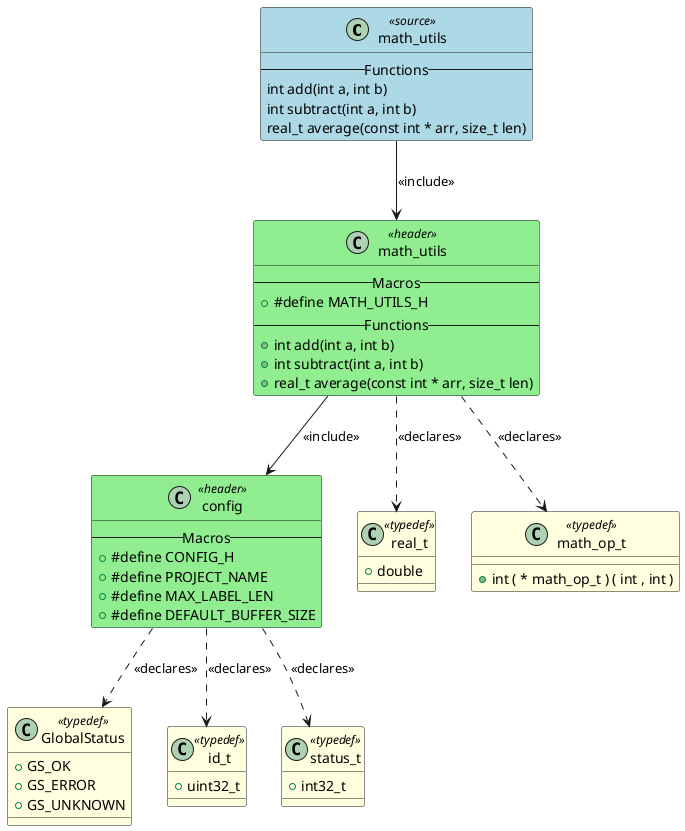 @startuml math_utils

class "math_utils" as MATH_UTILS <<source>> #LightBlue
{
    -- Functions --
    int add(int a, int b)
    int subtract(int a, int b)
    real_t average(const int * arr, size_t len)
}

class "math_utils" as HEADER_MATH_UTILS <<header>> #LightGreen
{
    -- Macros --
    + #define MATH_UTILS_H
    -- Functions --
    + int add(int a, int b)
    + int subtract(int a, int b)
    + real_t average(const int * arr, size_t len)
}

class "config" as HEADER_CONFIG <<header>> #LightGreen
{
    -- Macros --
    + #define CONFIG_H
    + #define PROJECT_NAME
    + #define MAX_LABEL_LEN
    + #define DEFAULT_BUFFER_SIZE
}

class "real_t" as TYPEDEF_REAL_T <<typedef>> #LightYellow
{
    + double
}

class "math_op_t" as TYPEDEF_MATH_OP_T <<typedef>> #LightYellow
{
    + int ( * math_op_t ) ( int , int )
}

class "GlobalStatus" as TYPEDEF_GLOBALSTATUS <<typedef>> #LightYellow
{
    + GS_OK
    + GS_ERROR
    + GS_UNKNOWN
}

class "id_t" as TYPEDEF_ID_T <<typedef>> #LightYellow
{
    + uint32_t
}

class "status_t" as TYPEDEF_STATUS_T <<typedef>> #LightYellow
{
    + int32_t
}


' Include relationships
MATH_UTILS --> HEADER_MATH_UTILS : <<include>>
HEADER_MATH_UTILS --> HEADER_CONFIG : <<include>>

' Declaration relationships
HEADER_MATH_UTILS ..> TYPEDEF_REAL_T : <<declares>>
HEADER_MATH_UTILS ..> TYPEDEF_MATH_OP_T : <<declares>>
HEADER_CONFIG ..> TYPEDEF_GLOBALSTATUS : <<declares>>
HEADER_CONFIG ..> TYPEDEF_ID_T : <<declares>>
HEADER_CONFIG ..> TYPEDEF_STATUS_T : <<declares>>

' Uses relationships

@enduml